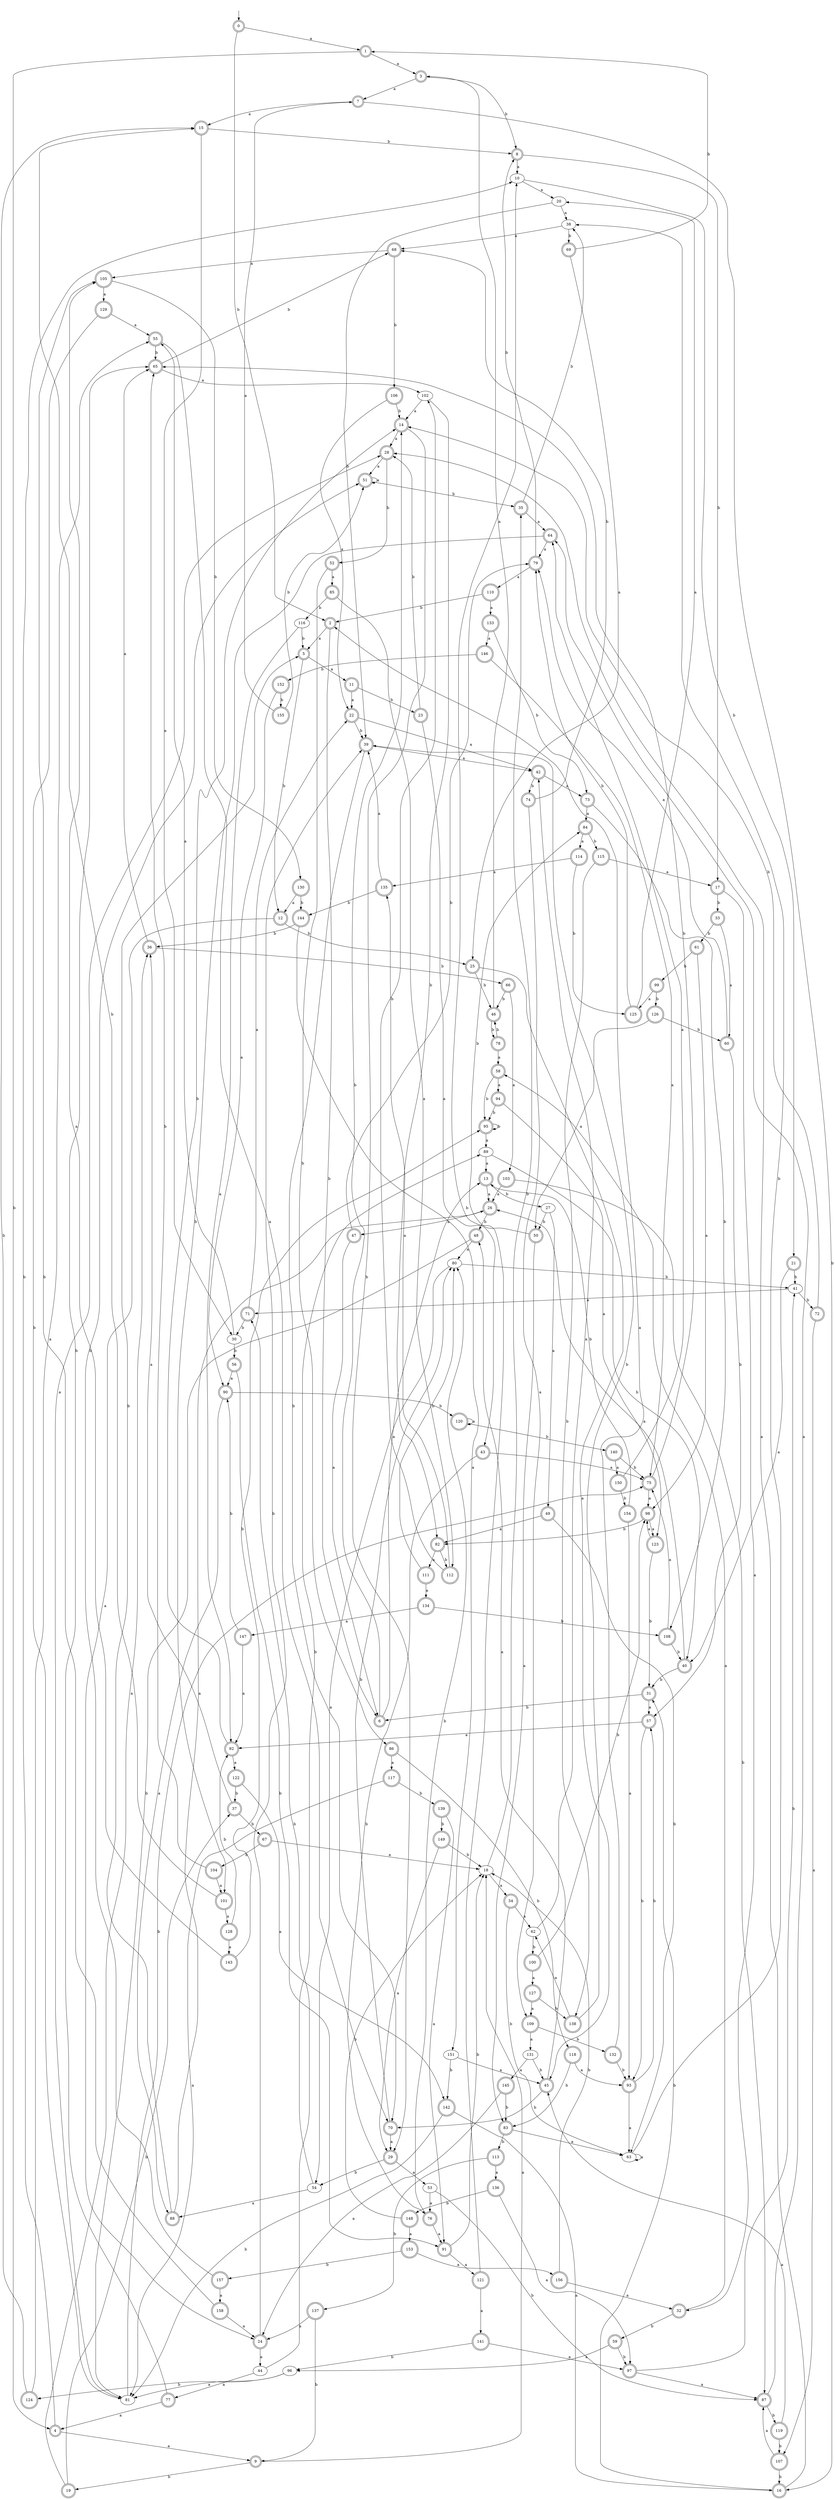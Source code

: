 digraph RandomDFA {
  __start0 [label="", shape=none];
  __start0 -> 0 [label=""];
  0 [shape=circle] [shape=doublecircle]
  0 -> 1 [label="a"]
  0 -> 2 [label="b"]
  1 [shape=doublecircle]
  1 -> 3 [label="a"]
  1 -> 4 [label="b"]
  2 [shape=doublecircle]
  2 -> 5 [label="a"]
  2 -> 6 [label="b"]
  3 [shape=doublecircle]
  3 -> 7 [label="a"]
  3 -> 8 [label="b"]
  4 [shape=doublecircle]
  4 -> 9 [label="a"]
  4 -> 10 [label="b"]
  5 [shape=doublecircle]
  5 -> 11 [label="a"]
  5 -> 12 [label="b"]
  6 [shape=doublecircle]
  6 -> 13 [label="a"]
  6 -> 14 [label="b"]
  7 [shape=doublecircle]
  7 -> 15 [label="a"]
  7 -> 16 [label="b"]
  8 [shape=doublecircle]
  8 -> 10 [label="a"]
  8 -> 17 [label="b"]
  9 [shape=doublecircle]
  9 -> 18 [label="a"]
  9 -> 19 [label="b"]
  10
  10 -> 20 [label="a"]
  10 -> 21 [label="b"]
  11 [shape=doublecircle]
  11 -> 22 [label="a"]
  11 -> 23 [label="b"]
  12 [shape=doublecircle]
  12 -> 24 [label="a"]
  12 -> 25 [label="b"]
  13 [shape=doublecircle]
  13 -> 26 [label="a"]
  13 -> 27 [label="b"]
  14 [shape=doublecircle]
  14 -> 28 [label="a"]
  14 -> 29 [label="b"]
  15 [shape=doublecircle]
  15 -> 30 [label="a"]
  15 -> 8 [label="b"]
  16 [shape=doublecircle]
  16 -> 28 [label="a"]
  16 -> 31 [label="b"]
  17 [shape=doublecircle]
  17 -> 32 [label="a"]
  17 -> 33 [label="b"]
  18
  18 -> 34 [label="a"]
  18 -> 35 [label="b"]
  19 [shape=doublecircle]
  19 -> 36 [label="a"]
  19 -> 37 [label="b"]
  20
  20 -> 38 [label="a"]
  20 -> 39 [label="b"]
  21 [shape=doublecircle]
  21 -> 40 [label="a"]
  21 -> 41 [label="b"]
  22 [shape=doublecircle]
  22 -> 42 [label="a"]
  22 -> 39 [label="b"]
  23 [shape=doublecircle]
  23 -> 43 [label="a"]
  23 -> 28 [label="b"]
  24 [shape=doublecircle]
  24 -> 44 [label="a"]
  24 -> 39 [label="b"]
  25 [shape=doublecircle]
  25 -> 45 [label="a"]
  25 -> 46 [label="b"]
  26 [shape=doublecircle]
  26 -> 47 [label="a"]
  26 -> 48 [label="b"]
  27
  27 -> 49 [label="a"]
  27 -> 50 [label="b"]
  28 [shape=doublecircle]
  28 -> 51 [label="a"]
  28 -> 52 [label="b"]
  29 [shape=doublecircle]
  29 -> 53 [label="a"]
  29 -> 54 [label="b"]
  30
  30 -> 55 [label="a"]
  30 -> 56 [label="b"]
  31 [shape=doublecircle]
  31 -> 57 [label="a"]
  31 -> 6 [label="b"]
  32 [shape=doublecircle]
  32 -> 58 [label="a"]
  32 -> 59 [label="b"]
  33 [shape=doublecircle]
  33 -> 60 [label="a"]
  33 -> 61 [label="b"]
  34 [shape=doublecircle]
  34 -> 62 [label="a"]
  34 -> 63 [label="b"]
  35 [shape=doublecircle]
  35 -> 64 [label="a"]
  35 -> 38 [label="b"]
  36 [shape=doublecircle]
  36 -> 65 [label="a"]
  36 -> 66 [label="b"]
  37 [shape=doublecircle]
  37 -> 36 [label="a"]
  37 -> 67 [label="b"]
  38
  38 -> 68 [label="a"]
  38 -> 69 [label="b"]
  39 [shape=doublecircle]
  39 -> 42 [label="a"]
  39 -> 70 [label="b"]
  40 [shape=doublecircle]
  40 -> 26 [label="a"]
  40 -> 31 [label="b"]
  41
  41 -> 71 [label="a"]
  41 -> 72 [label="b"]
  42 [shape=doublecircle]
  42 -> 73 [label="a"]
  42 -> 74 [label="b"]
  43 [shape=doublecircle]
  43 -> 75 [label="a"]
  43 -> 76 [label="b"]
  44
  44 -> 77 [label="a"]
  44 -> 71 [label="b"]
  45 [shape=doublecircle]
  45 -> 48 [label="a"]
  45 -> 70 [label="b"]
  46 [shape=doublecircle]
  46 -> 3 [label="a"]
  46 -> 78 [label="b"]
  47 [shape=doublecircle]
  47 -> 6 [label="a"]
  47 -> 79 [label="b"]
  48 [shape=doublecircle]
  48 -> 80 [label="a"]
  48 -> 81 [label="b"]
  49 [shape=doublecircle]
  49 -> 82 [label="a"]
  49 -> 63 [label="b"]
  50 [shape=doublecircle]
  50 -> 83 [label="a"]
  50 -> 84 [label="b"]
  51 [shape=doublecircle]
  51 -> 51 [label="a"]
  51 -> 35 [label="b"]
  52 [shape=doublecircle]
  52 -> 85 [label="a"]
  52 -> 86 [label="b"]
  53
  53 -> 76 [label="a"]
  53 -> 87 [label="b"]
  54
  54 -> 88 [label="a"]
  54 -> 89 [label="b"]
  55 [shape=doublecircle]
  55 -> 70 [label="a"]
  55 -> 65 [label="b"]
  56 [shape=doublecircle]
  56 -> 90 [label="a"]
  56 -> 91 [label="b"]
  57 [shape=doublecircle]
  57 -> 92 [label="a"]
  57 -> 93 [label="b"]
  58 [shape=doublecircle]
  58 -> 94 [label="a"]
  58 -> 95 [label="b"]
  59 [shape=doublecircle]
  59 -> 96 [label="a"]
  59 -> 97 [label="b"]
  60 [shape=doublecircle]
  60 -> 79 [label="a"]
  60 -> 57 [label="b"]
  61 [shape=doublecircle]
  61 -> 98 [label="a"]
  61 -> 99 [label="b"]
  62
  62 -> 42 [label="a"]
  62 -> 100 [label="b"]
  63
  63 -> 63 [label="a"]
  63 -> 38 [label="b"]
  64 [shape=doublecircle]
  64 -> 79 [label="a"]
  64 -> 101 [label="b"]
  65 [shape=doublecircle]
  65 -> 102 [label="a"]
  65 -> 68 [label="b"]
  66 [shape=doublecircle]
  66 -> 103 [label="a"]
  66 -> 46 [label="b"]
  67 [shape=doublecircle]
  67 -> 18 [label="a"]
  67 -> 104 [label="b"]
  68 [shape=doublecircle]
  68 -> 105 [label="a"]
  68 -> 106 [label="b"]
  69 [shape=doublecircle]
  69 -> 25 [label="a"]
  69 -> 1 [label="b"]
  70 [shape=doublecircle]
  70 -> 29 [label="a"]
  70 -> 80 [label="b"]
  71 [shape=doublecircle]
  71 -> 22 [label="a"]
  71 -> 30 [label="b"]
  72 [shape=doublecircle]
  72 -> 107 [label="a"]
  72 -> 14 [label="b"]
  73 [shape=doublecircle]
  73 -> 84 [label="a"]
  73 -> 108 [label="b"]
  74 [shape=doublecircle]
  74 -> 109 [label="a"]
  74 -> 68 [label="b"]
  75 [shape=doublecircle]
  75 -> 98 [label="a"]
  75 -> 65 [label="b"]
  76 [shape=doublecircle]
  76 -> 91 [label="a"]
  76 -> 80 [label="b"]
  77 [shape=doublecircle]
  77 -> 4 [label="a"]
  77 -> 65 [label="b"]
  78 [shape=doublecircle]
  78 -> 58 [label="a"]
  78 -> 46 [label="b"]
  79 [shape=doublecircle]
  79 -> 110 [label="a"]
  79 -> 8 [label="b"]
  80
  80 -> 54 [label="a"]
  80 -> 41 [label="b"]
  81
  81 -> 28 [label="a"]
  81 -> 75 [label="b"]
  82 [shape=doublecircle]
  82 -> 111 [label="a"]
  82 -> 112 [label="b"]
  83 [shape=doublecircle]
  83 -> 63 [label="a"]
  83 -> 113 [label="b"]
  84 [shape=doublecircle]
  84 -> 114 [label="a"]
  84 -> 115 [label="b"]
  85 [shape=doublecircle]
  85 -> 112 [label="a"]
  85 -> 116 [label="b"]
  86 [shape=doublecircle]
  86 -> 117 [label="a"]
  86 -> 118 [label="b"]
  87 [shape=doublecircle]
  87 -> 64 [label="a"]
  87 -> 119 [label="b"]
  88 [shape=doublecircle]
  88 -> 26 [label="a"]
  88 -> 5 [label="b"]
  89
  89 -> 13 [label="a"]
  89 -> 40 [label="b"]
  90 [shape=doublecircle]
  90 -> 88 [label="a"]
  90 -> 120 [label="b"]
  91 [shape=doublecircle]
  91 -> 121 [label="a"]
  91 -> 18 [label="b"]
  92 [shape=doublecircle]
  92 -> 122 [label="a"]
  92 -> 14 [label="b"]
  93 [shape=doublecircle]
  93 -> 63 [label="a"]
  93 -> 57 [label="b"]
  94 [shape=doublecircle]
  94 -> 123 [label="a"]
  94 -> 95 [label="b"]
  95 [shape=doublecircle]
  95 -> 89 [label="a"]
  95 -> 95 [label="b"]
  96
  96 -> 81 [label="a"]
  96 -> 124 [label="b"]
  97 [shape=doublecircle]
  97 -> 87 [label="a"]
  97 -> 41 [label="b"]
  98 [shape=doublecircle]
  98 -> 123 [label="a"]
  98 -> 82 [label="b"]
  99 [shape=doublecircle]
  99 -> 125 [label="a"]
  99 -> 126 [label="b"]
  100 [shape=doublecircle]
  100 -> 127 [label="a"]
  100 -> 98 [label="b"]
  101 [shape=doublecircle]
  101 -> 128 [label="a"]
  101 -> 15 [label="b"]
  102
  102 -> 14 [label="a"]
  102 -> 82 [label="b"]
  103 [shape=doublecircle]
  103 -> 26 [label="a"]
  103 -> 87 [label="b"]
  104 [shape=doublecircle]
  104 -> 101 [label="a"]
  104 -> 65 [label="b"]
  105 [shape=doublecircle]
  105 -> 129 [label="a"]
  105 -> 130 [label="b"]
  106 [shape=doublecircle]
  106 -> 22 [label="a"]
  106 -> 14 [label="b"]
  107 [shape=doublecircle]
  107 -> 87 [label="a"]
  107 -> 16 [label="b"]
  108 [shape=doublecircle]
  108 -> 75 [label="a"]
  108 -> 40 [label="b"]
  109 [shape=doublecircle]
  109 -> 131 [label="a"]
  109 -> 132 [label="b"]
  110 [shape=doublecircle]
  110 -> 133 [label="a"]
  110 -> 2 [label="b"]
  111 [shape=doublecircle]
  111 -> 134 [label="a"]
  111 -> 80 [label="b"]
  112 [shape=doublecircle]
  112 -> 135 [label="a"]
  112 -> 102 [label="b"]
  113 [shape=doublecircle]
  113 -> 136 [label="a"]
  113 -> 137 [label="b"]
  114 [shape=doublecircle]
  114 -> 135 [label="a"]
  114 -> 125 [label="b"]
  115 [shape=doublecircle]
  115 -> 17 [label="a"]
  115 -> 138 [label="b"]
  116
  116 -> 92 [label="a"]
  116 -> 5 [label="b"]
  117 [shape=doublecircle]
  117 -> 81 [label="a"]
  117 -> 139 [label="b"]
  118 [shape=doublecircle]
  118 -> 93 [label="a"]
  118 -> 83 [label="b"]
  119 [shape=doublecircle]
  119 -> 45 [label="a"]
  119 -> 107 [label="b"]
  120 [shape=doublecircle]
  120 -> 120 [label="a"]
  120 -> 140 [label="b"]
  121 [shape=doublecircle]
  121 -> 141 [label="a"]
  121 -> 10 [label="b"]
  122 [shape=doublecircle]
  122 -> 142 [label="a"]
  122 -> 37 [label="b"]
  123 [shape=doublecircle]
  123 -> 98 [label="a"]
  123 -> 31 [label="b"]
  124 [shape=doublecircle]
  124 -> 55 [label="a"]
  124 -> 15 [label="b"]
  125 [shape=doublecircle]
  125 -> 20 [label="a"]
  125 -> 79 [label="b"]
  126 [shape=doublecircle]
  126 -> 50 [label="a"]
  126 -> 60 [label="b"]
  127 [shape=doublecircle]
  127 -> 109 [label="a"]
  127 -> 138 [label="b"]
  128 [shape=doublecircle]
  128 -> 143 [label="a"]
  128 -> 92 [label="b"]
  129 [shape=doublecircle]
  129 -> 55 [label="a"]
  129 -> 81 [label="b"]
  130 [shape=doublecircle]
  130 -> 12 [label="a"]
  130 -> 144 [label="b"]
  131
  131 -> 145 [label="a"]
  131 -> 45 [label="b"]
  132 [shape=doublecircle]
  132 -> 2 [label="a"]
  132 -> 93 [label="b"]
  133 [shape=doublecircle]
  133 -> 146 [label="a"]
  133 -> 73 [label="b"]
  134 [shape=doublecircle]
  134 -> 147 [label="a"]
  134 -> 108 [label="b"]
  135 [shape=doublecircle]
  135 -> 39 [label="a"]
  135 -> 144 [label="b"]
  136 [shape=doublecircle]
  136 -> 97 [label="a"]
  136 -> 148 [label="b"]
  137 [shape=doublecircle]
  137 -> 24 [label="a"]
  137 -> 9 [label="b"]
  138 [shape=doublecircle]
  138 -> 62 [label="a"]
  138 -> 39 [label="b"]
  139 [shape=doublecircle]
  139 -> 91 [label="a"]
  139 -> 149 [label="b"]
  140 [shape=doublecircle]
  140 -> 150 [label="a"]
  140 -> 75 [label="b"]
  141 [shape=doublecircle]
  141 -> 97 [label="a"]
  141 -> 96 [label="b"]
  142 [shape=doublecircle]
  142 -> 16 [label="a"]
  142 -> 81 [label="b"]
  143 [shape=doublecircle]
  143 -> 105 [label="a"]
  143 -> 95 [label="b"]
  144 [shape=doublecircle]
  144 -> 151 [label="a"]
  144 -> 36 [label="b"]
  145 [shape=doublecircle]
  145 -> 24 [label="a"]
  145 -> 83 [label="b"]
  146 [shape=doublecircle]
  146 -> 75 [label="a"]
  146 -> 152 [label="b"]
  147 [shape=doublecircle]
  147 -> 92 [label="a"]
  147 -> 90 [label="b"]
  148 [shape=doublecircle]
  148 -> 153 [label="a"]
  148 -> 18 [label="b"]
  149 [shape=doublecircle]
  149 -> 29 [label="a"]
  149 -> 18 [label="b"]
  150 [shape=doublecircle]
  150 -> 64 [label="a"]
  150 -> 154 [label="b"]
  151
  151 -> 45 [label="a"]
  151 -> 142 [label="b"]
  152 [shape=doublecircle]
  152 -> 90 [label="a"]
  152 -> 155 [label="b"]
  153 [shape=doublecircle]
  153 -> 156 [label="a"]
  153 -> 157 [label="b"]
  154 [shape=doublecircle]
  154 -> 93 [label="a"]
  154 -> 13 [label="b"]
  155 [shape=doublecircle]
  155 -> 7 [label="a"]
  155 -> 51 [label="b"]
  156 [shape=doublecircle]
  156 -> 32 [label="a"]
  156 -> 18 [label="b"]
  157 [shape=doublecircle]
  157 -> 158 [label="a"]
  157 -> 51 [label="b"]
  158 [shape=doublecircle]
  158 -> 24 [label="a"]
  158 -> 105 [label="b"]
}
